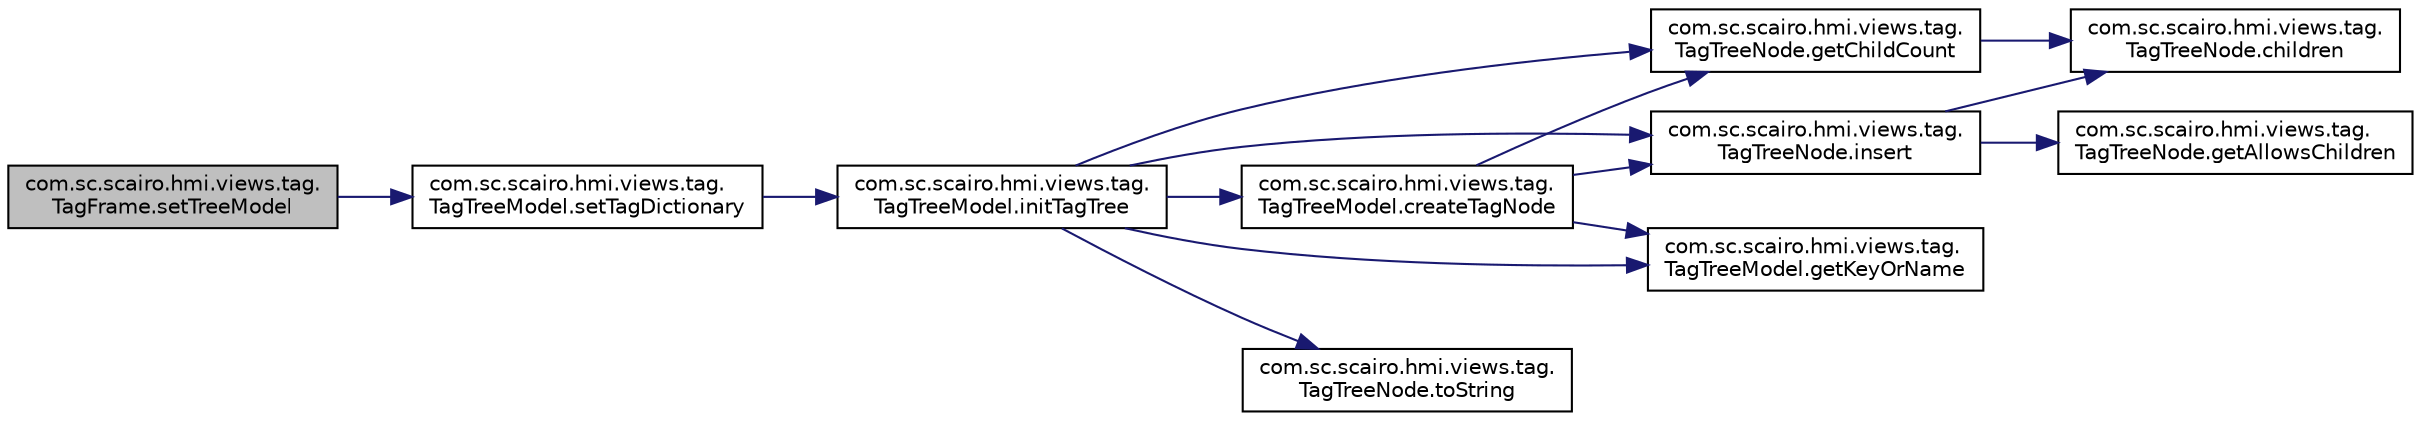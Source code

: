 digraph "com.sc.scairo.hmi.views.tag.TagFrame.setTreeModel"
{
 // LATEX_PDF_SIZE
  edge [fontname="Helvetica",fontsize="10",labelfontname="Helvetica",labelfontsize="10"];
  node [fontname="Helvetica",fontsize="10",shape=record];
  rankdir="LR";
  Node1 [label="com.sc.scairo.hmi.views.tag.\lTagFrame.setTreeModel",height=0.2,width=0.4,color="black", fillcolor="grey75", style="filled", fontcolor="black",tooltip=" "];
  Node1 -> Node2 [color="midnightblue",fontsize="10",style="solid",fontname="Helvetica"];
  Node2 [label="com.sc.scairo.hmi.views.tag.\lTagTreeModel.setTagDictionary",height=0.2,width=0.4,color="black", fillcolor="white", style="filled",URL="$classcom_1_1sc_1_1scairo_1_1hmi_1_1views_1_1tag_1_1_tag_tree_model.html#a8133295131d5f829a9d69f176cc3f748",tooltip=" "];
  Node2 -> Node3 [color="midnightblue",fontsize="10",style="solid",fontname="Helvetica"];
  Node3 [label="com.sc.scairo.hmi.views.tag.\lTagTreeModel.initTagTree",height=0.2,width=0.4,color="black", fillcolor="white", style="filled",URL="$classcom_1_1sc_1_1scairo_1_1hmi_1_1views_1_1tag_1_1_tag_tree_model.html#a33c1dcb66138baa0da4aee25e6f17b08",tooltip=" "];
  Node3 -> Node4 [color="midnightblue",fontsize="10",style="solid",fontname="Helvetica"];
  Node4 [label="com.sc.scairo.hmi.views.tag.\lTagTreeModel.createTagNode",height=0.2,width=0.4,color="black", fillcolor="white", style="filled",URL="$classcom_1_1sc_1_1scairo_1_1hmi_1_1views_1_1tag_1_1_tag_tree_model.html#a02721cb4803dc0debb650634a3aea34e",tooltip=" "];
  Node4 -> Node5 [color="midnightblue",fontsize="10",style="solid",fontname="Helvetica"];
  Node5 [label="com.sc.scairo.hmi.views.tag.\lTagTreeNode.getChildCount",height=0.2,width=0.4,color="black", fillcolor="white", style="filled",URL="$classcom_1_1sc_1_1scairo_1_1hmi_1_1views_1_1tag_1_1_tag_tree_node.html#a374f46dd8ed1b028e0a163fd31fde743",tooltip=" "];
  Node5 -> Node6 [color="midnightblue",fontsize="10",style="solid",fontname="Helvetica"];
  Node6 [label="com.sc.scairo.hmi.views.tag.\lTagTreeNode.children",height=0.2,width=0.4,color="black", fillcolor="white", style="filled",URL="$classcom_1_1sc_1_1scairo_1_1hmi_1_1views_1_1tag_1_1_tag_tree_node.html#ab2444a3f91654b0222c326b21f81462a",tooltip=" "];
  Node4 -> Node7 [color="midnightblue",fontsize="10",style="solid",fontname="Helvetica"];
  Node7 [label="com.sc.scairo.hmi.views.tag.\lTagTreeModel.getKeyOrName",height=0.2,width=0.4,color="black", fillcolor="white", style="filled",URL="$classcom_1_1sc_1_1scairo_1_1hmi_1_1views_1_1tag_1_1_tag_tree_model.html#a2451b845ddb2d6b0777bb74aeb819cd1",tooltip=" "];
  Node4 -> Node8 [color="midnightblue",fontsize="10",style="solid",fontname="Helvetica"];
  Node8 [label="com.sc.scairo.hmi.views.tag.\lTagTreeNode.insert",height=0.2,width=0.4,color="black", fillcolor="white", style="filled",URL="$classcom_1_1sc_1_1scairo_1_1hmi_1_1views_1_1tag_1_1_tag_tree_node.html#a950b3fce755b1cc1a2ba60df905095ef",tooltip=" "];
  Node8 -> Node6 [color="midnightblue",fontsize="10",style="solid",fontname="Helvetica"];
  Node8 -> Node9 [color="midnightblue",fontsize="10",style="solid",fontname="Helvetica"];
  Node9 [label="com.sc.scairo.hmi.views.tag.\lTagTreeNode.getAllowsChildren",height=0.2,width=0.4,color="black", fillcolor="white", style="filled",URL="$classcom_1_1sc_1_1scairo_1_1hmi_1_1views_1_1tag_1_1_tag_tree_node.html#a6281e754ea8eb99b9f0fb271256c3ca3",tooltip=" "];
  Node3 -> Node5 [color="midnightblue",fontsize="10",style="solid",fontname="Helvetica"];
  Node3 -> Node7 [color="midnightblue",fontsize="10",style="solid",fontname="Helvetica"];
  Node3 -> Node8 [color="midnightblue",fontsize="10",style="solid",fontname="Helvetica"];
  Node3 -> Node10 [color="midnightblue",fontsize="10",style="solid",fontname="Helvetica"];
  Node10 [label="com.sc.scairo.hmi.views.tag.\lTagTreeNode.toString",height=0.2,width=0.4,color="black", fillcolor="white", style="filled",URL="$classcom_1_1sc_1_1scairo_1_1hmi_1_1views_1_1tag_1_1_tag_tree_node.html#a49e52dd729ee3d76f2718bb0bdbb9441",tooltip=" "];
}
